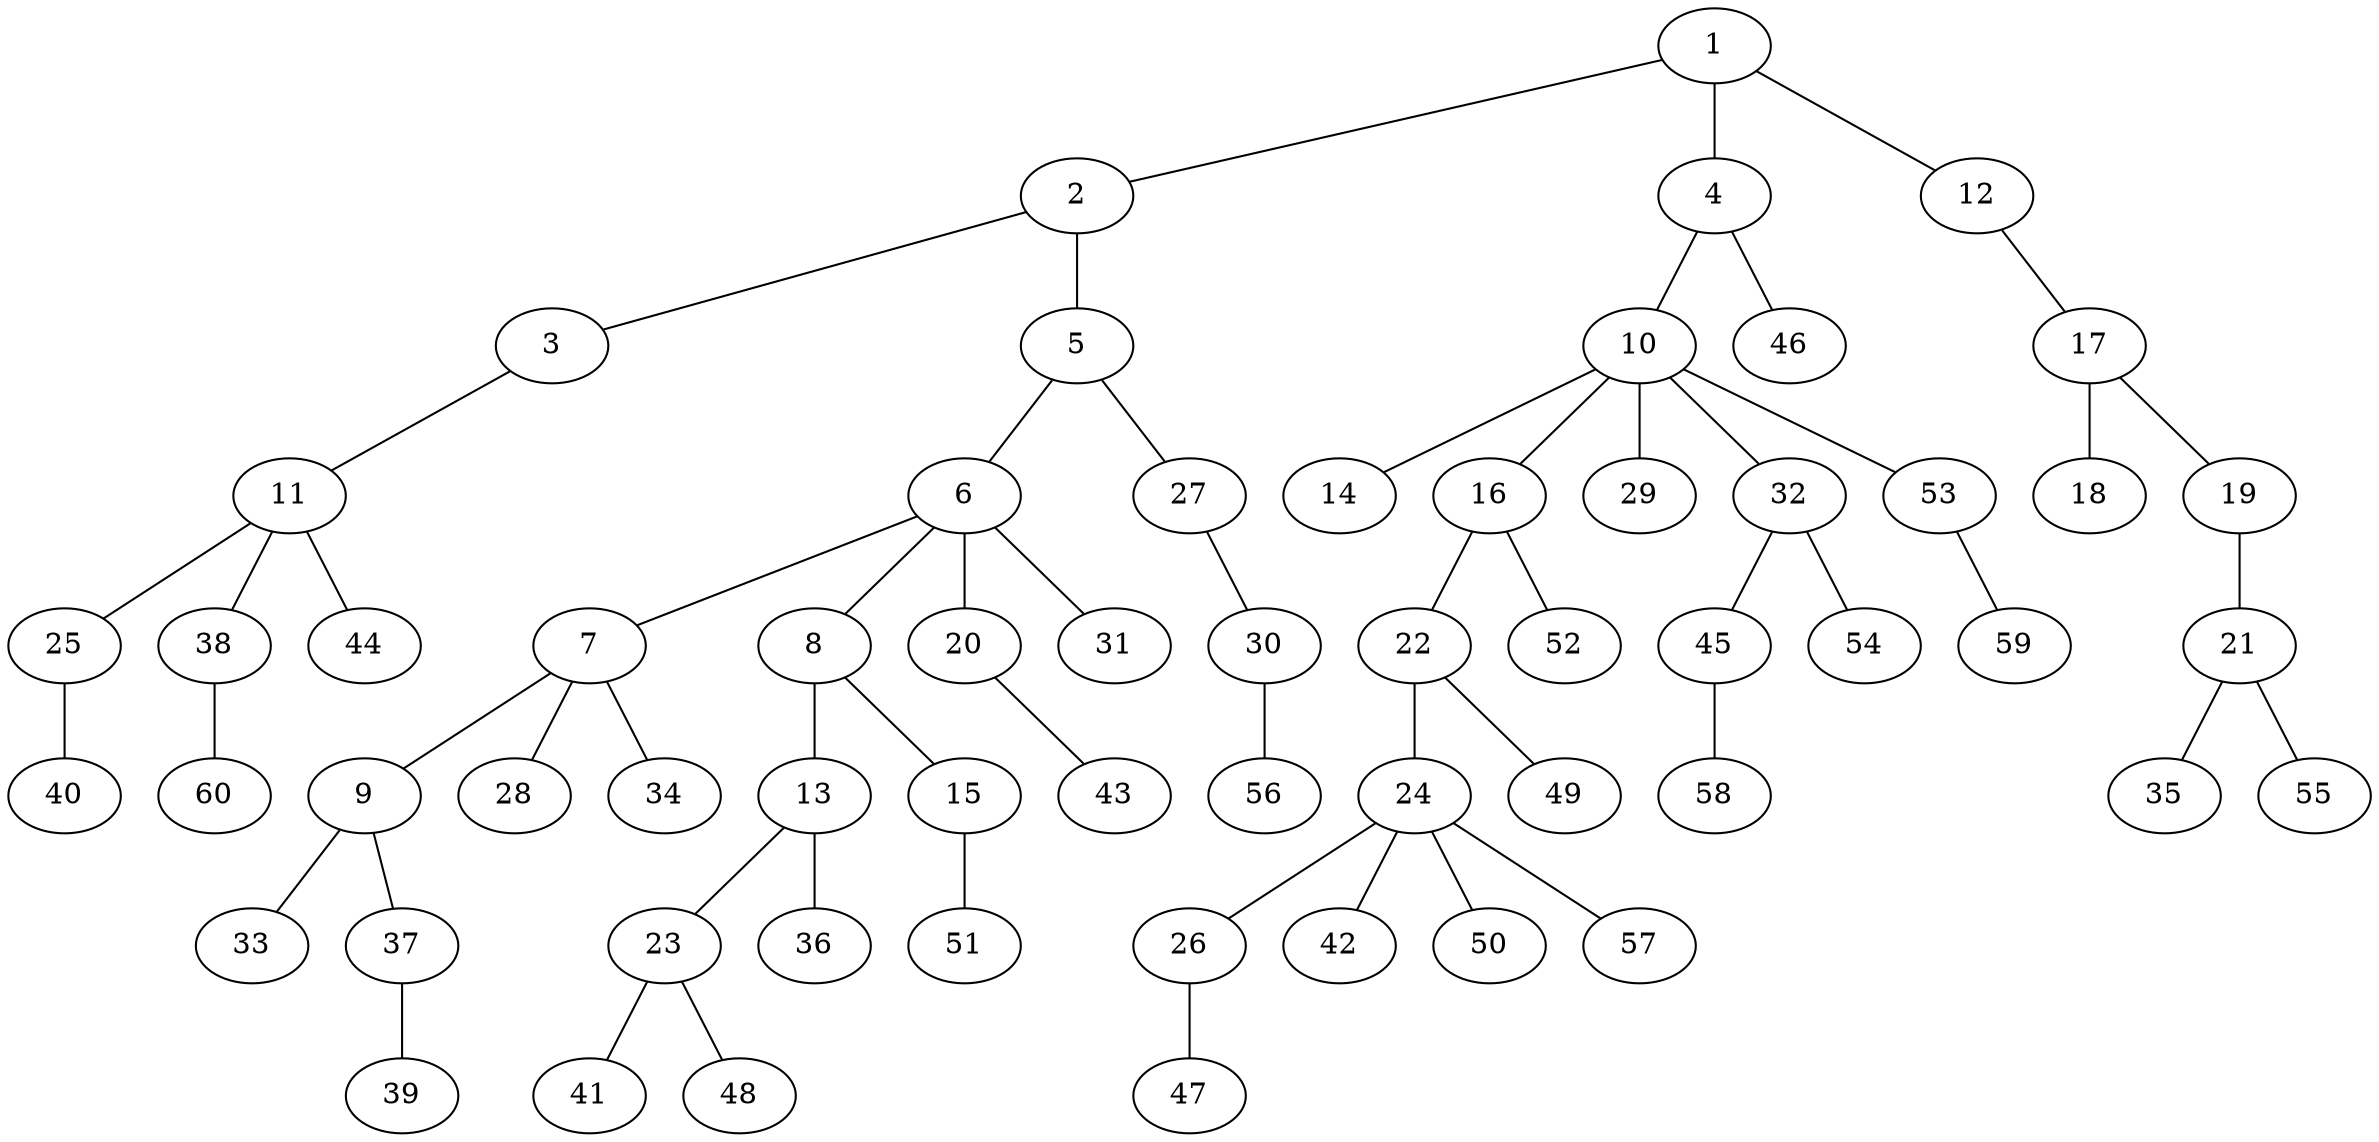 graph graphname {1--2
1--4
1--12
2--3
2--5
3--11
4--10
4--46
5--6
5--27
6--7
6--8
6--20
6--31
7--9
7--28
7--34
8--13
8--15
9--33
9--37
10--14
10--16
10--29
10--32
10--53
11--25
11--38
11--44
12--17
13--23
13--36
15--51
16--22
16--52
17--18
17--19
19--21
20--43
21--35
21--55
22--24
22--49
23--41
23--48
24--26
24--42
24--50
24--57
25--40
26--47
27--30
30--56
32--45
32--54
37--39
38--60
45--58
53--59
}